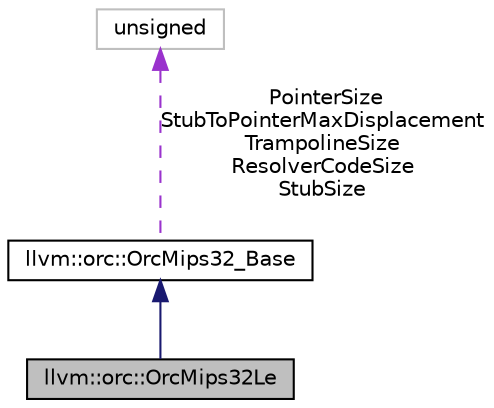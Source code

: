 digraph "llvm::orc::OrcMips32Le"
{
 // LATEX_PDF_SIZE
  bgcolor="transparent";
  edge [fontname="Helvetica",fontsize="10",labelfontname="Helvetica",labelfontsize="10"];
  node [fontname="Helvetica",fontsize="10",shape=record];
  Node1 [label="llvm::orc::OrcMips32Le",height=0.2,width=0.4,color="black", fillcolor="grey75", style="filled", fontcolor="black",tooltip=" "];
  Node2 -> Node1 [dir="back",color="midnightblue",fontsize="10",style="solid",fontname="Helvetica"];
  Node2 [label="llvm::orc::OrcMips32_Base",height=0.2,width=0.4,color="black",URL="$classllvm_1_1orc_1_1OrcMips32__Base.html",tooltip=" "];
  Node3 -> Node2 [dir="back",color="darkorchid3",fontsize="10",style="dashed",label=" PointerSize\nStubToPointerMaxDisplacement\nTrampolineSize\nResolverCodeSize\nStubSize" ,fontname="Helvetica"];
  Node3 [label="unsigned",height=0.2,width=0.4,color="grey75",tooltip=" "];
}
